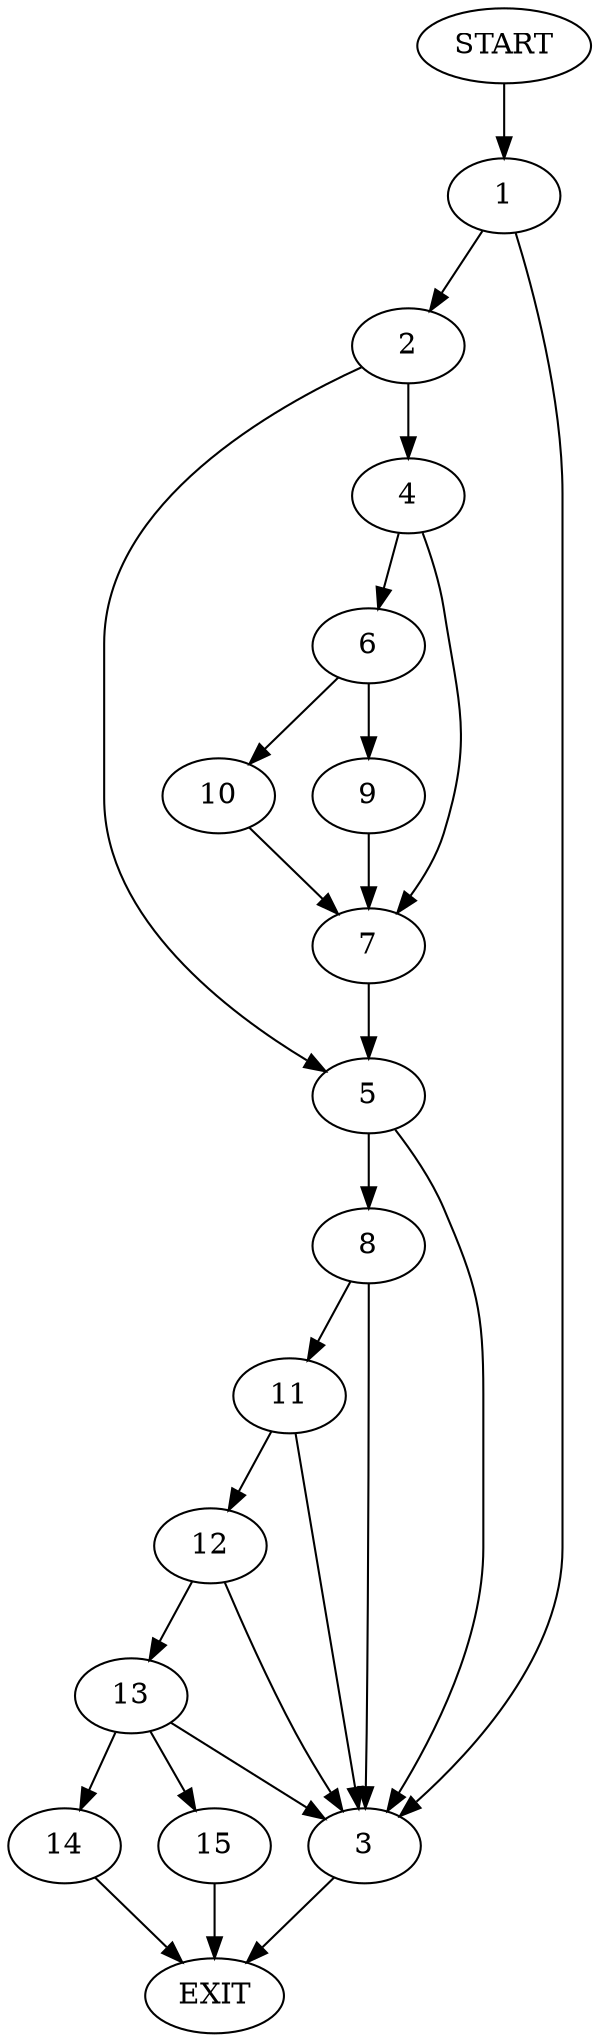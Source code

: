 digraph {
0 [label="START"]
16 [label="EXIT"]
0 -> 1
1 -> 2
1 -> 3
2 -> 4
2 -> 5
3 -> 16
4 -> 6
4 -> 7
5 -> 8
5 -> 3
6 -> 9
6 -> 10
7 -> 5
10 -> 7
9 -> 7
8 -> 11
8 -> 3
11 -> 12
11 -> 3
12 -> 13
12 -> 3
13 -> 14
13 -> 15
13 -> 3
14 -> 16
15 -> 16
}
